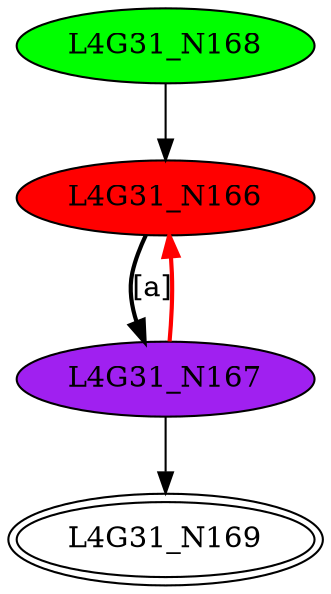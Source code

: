 digraph G31{
"L4G31_N166" [style=filled,fillcolor=red];
"L4G31_N167" [style=filled,fillcolor=purple];
"L4G31_N168" [style=filled,fillcolor=green];
"L4G31_N169" [peripheries=2];
"L4G31_N166"->"L4G31_N167" [style = bold, label = "[a]"];
"L4G31_N168"->"L4G31_N166";
"L4G31_N167"->"L4G31_N169";
"L4G31_N167"->"L4G31_N166" [color=red,style = bold, label = ""];
}

